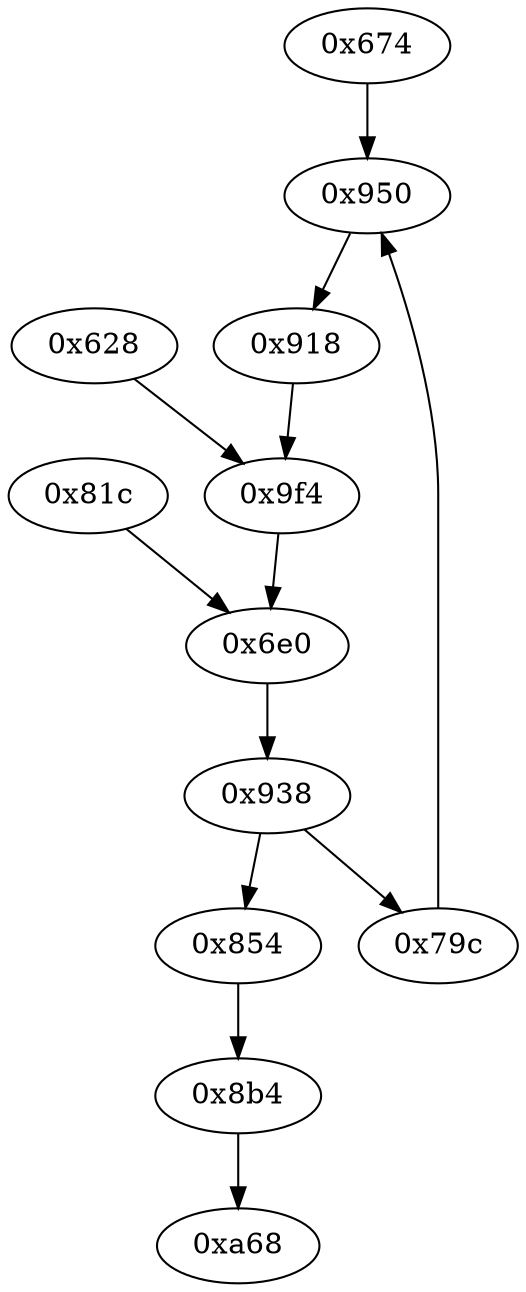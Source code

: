 strict digraph "" {
	"0x950"	 [opcode="[u'ldr', u'mov', u'mov', u'mul', u'rsb', u'ldr', u'ldrb', u'sub', u'rsb', u'str', u'ldr', u'add', u'str', u'ldr', u'ldr', u'add', \
u'add', u'sub', u'str', u'ldr', u'ldr', u'rsb', u'mvn', u'mul', u'mov', u'eor', u'and', u'ldr', u'mov', u'ldr', u'ldr', u'cmp', \
u'mov', u'teq', u'mov', u'mov', u'cmp', u'mov', u'cmp', u'mov', u'b']"];
	"0x918"	 [opcode="[u'ldr', u'str', u'ldr', u'str', u'ldr', u'ldr', u'str', u'b']"];
	"0x950" -> "0x918";
	"0x674"	 [opcode="[u'ldr', u'ldr', u'ldr', u'ldr', u'ldr', u'ldr', u'ldr', u'ldr', u'ldr', u'mov']"];
	"0x674" -> "0x950";
	"0xa68"	 [opcode="[u'ldr', u'sub', u'pop']"];
	"0x9f4"	 [opcode="[u'ldr', u'mov', u'str', u'ldr', u'str', u'ldr', u'str', u'ldr', u'ldr', u'ldr', u'rsb', u'mvn', u'mul', u'mvn', u'mvn', u'ldr', \
u'orr', u'cmn', u'mov', u'cmp', u'mov', u'mov', u'mov', u'cmn', u'mov', u'mov', u'teq', u'mov', u'b']"];
	"0x918" -> "0x9f4";
	"0x938"	 [opcode="[u'ldrb', u'ldr', u'ldr', u'cmp', u'mov', u'b']"];
	"0x854"	 [opcode="[u'ldr', u'mov', u'ldr', u'ldr', u'add', u'sub', u'sub', u'mul', u'ldr', u'mvn', u'orr', u'cmn', u'ldr', u'mov', u'cmp', u'mov', \
u'mov', u'mov', u'cmn', u'mov', u'mov', u'teq', u'mov', u'b']"];
	"0x938" -> "0x854";
	"0x79c"	 [opcode="[u'ldr', u'mov', u'ldr', u'rsb', u'mvn', u'mul', u'ldr', u'eor', u'and', u'mov', u'ldr', u'cmp', u'mov', u'cmp', u'mov', u'mov', \
u'cmp', u'mov', u'mov', u'teq', u'mov', u'b']"];
	"0x938" -> "0x79c";
	"0x8b4"	 [opcode="[u'ldr', u'mov', u'ldr', u'ldr', u'add', u'sub', u'sub', u'mul', u'ldr', u'mvn', u'ldr', u'orr', u'cmn', u'mov', u'ldr', u'cmp', \
u'mov', u'mov', u'mov', u'cmn', u'mov', u'mov', u'teq', u'mov', u'b']"];
	"0x854" -> "0x8b4";
	"0x628"	 [opcode="[u'push', u'add', u'sub', u'str', u'mov', u'str', u'mvn', u'str', u'mov', u'ldr', u'ldr', u'ldr', u'ldr', u'ldr', u'ldr', u'ldr', \
u'str', u'str', u'b']"];
	"0x628" -> "0x9f4";
	"0x8b4" -> "0xa68";
	"0x6e0"	 [opcode="[u'ldr', u'ldr', u'mov', u'cmp', u'ldr', u'mov', u'mov', u'strb', u'ldr', u'ldr', u'ldr', u'ldr', u'cmp', u'ldr', u'mov', u'add', \
u'sub', u'sub', u'mul', u'mvn', u'mvn', u'mov', u'orr', u'cmn', u'mov', u'teq', u'mov', u'mov', u'cmn', u'mov', u'cmp', u'mov', \
u'b']"];
	"0x6e0" -> "0x938";
	"0x79c" -> "0x950";
	"0x9f4" -> "0x6e0";
	"0x81c"	 [opcode="[u'ldr', u'mov', u'b']"];
	"0x81c" -> "0x6e0";
}
